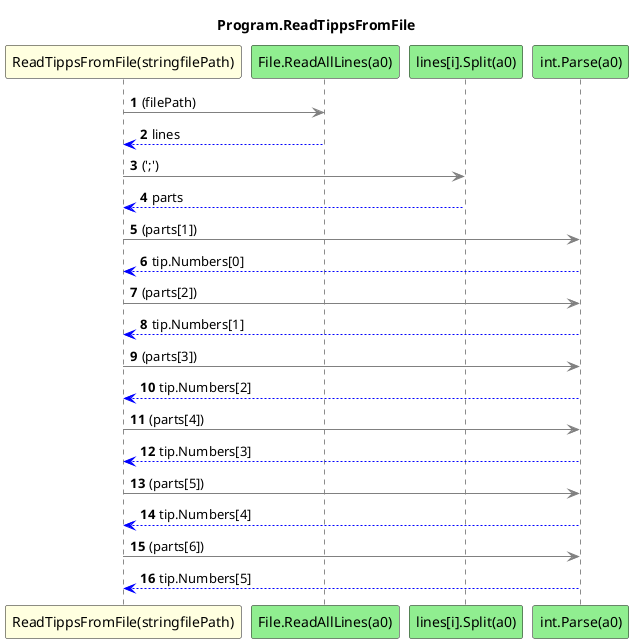 @startuml Program.ReadTippsFromFile
title Program.ReadTippsFromFile
participant "ReadTippsFromFile(stringfilePath)" as ReadTippsFromFile_p0 #LightYellow
participant "File.ReadAllLines(a0)" as File_ReadAllLines_a0 #LightGreen
participant "lines[i].Split(a0)" as lines_i_Split_a0 #LightGreen
participant "int.Parse(a0)" as int_Parse_a0 #LightGreen
autonumber
ReadTippsFromFile_p0 -[#grey]> File_ReadAllLines_a0 : (filePath)
File_ReadAllLines_a0 -[#blue]-> ReadTippsFromFile_p0 : lines
ReadTippsFromFile_p0 -[#grey]> lines_i_Split_a0 : (';')
lines_i_Split_a0 -[#blue]-> ReadTippsFromFile_p0 : parts
ReadTippsFromFile_p0 -[#grey]> int_Parse_a0 : (parts[1])
int_Parse_a0 -[#blue]-> ReadTippsFromFile_p0 : tip.Numbers[0]
ReadTippsFromFile_p0 -[#grey]> int_Parse_a0 : (parts[2])
int_Parse_a0 -[#blue]-> ReadTippsFromFile_p0 : tip.Numbers[1]
ReadTippsFromFile_p0 -[#grey]> int_Parse_a0 : (parts[3])
int_Parse_a0 -[#blue]-> ReadTippsFromFile_p0 : tip.Numbers[2]
ReadTippsFromFile_p0 -[#grey]> int_Parse_a0 : (parts[4])
int_Parse_a0 -[#blue]-> ReadTippsFromFile_p0 : tip.Numbers[3]
ReadTippsFromFile_p0 -[#grey]> int_Parse_a0 : (parts[5])
int_Parse_a0 -[#blue]-> ReadTippsFromFile_p0 : tip.Numbers[4]
ReadTippsFromFile_p0 -[#grey]> int_Parse_a0 : (parts[6])
int_Parse_a0 -[#blue]-> ReadTippsFromFile_p0 : tip.Numbers[5]
@enduml
